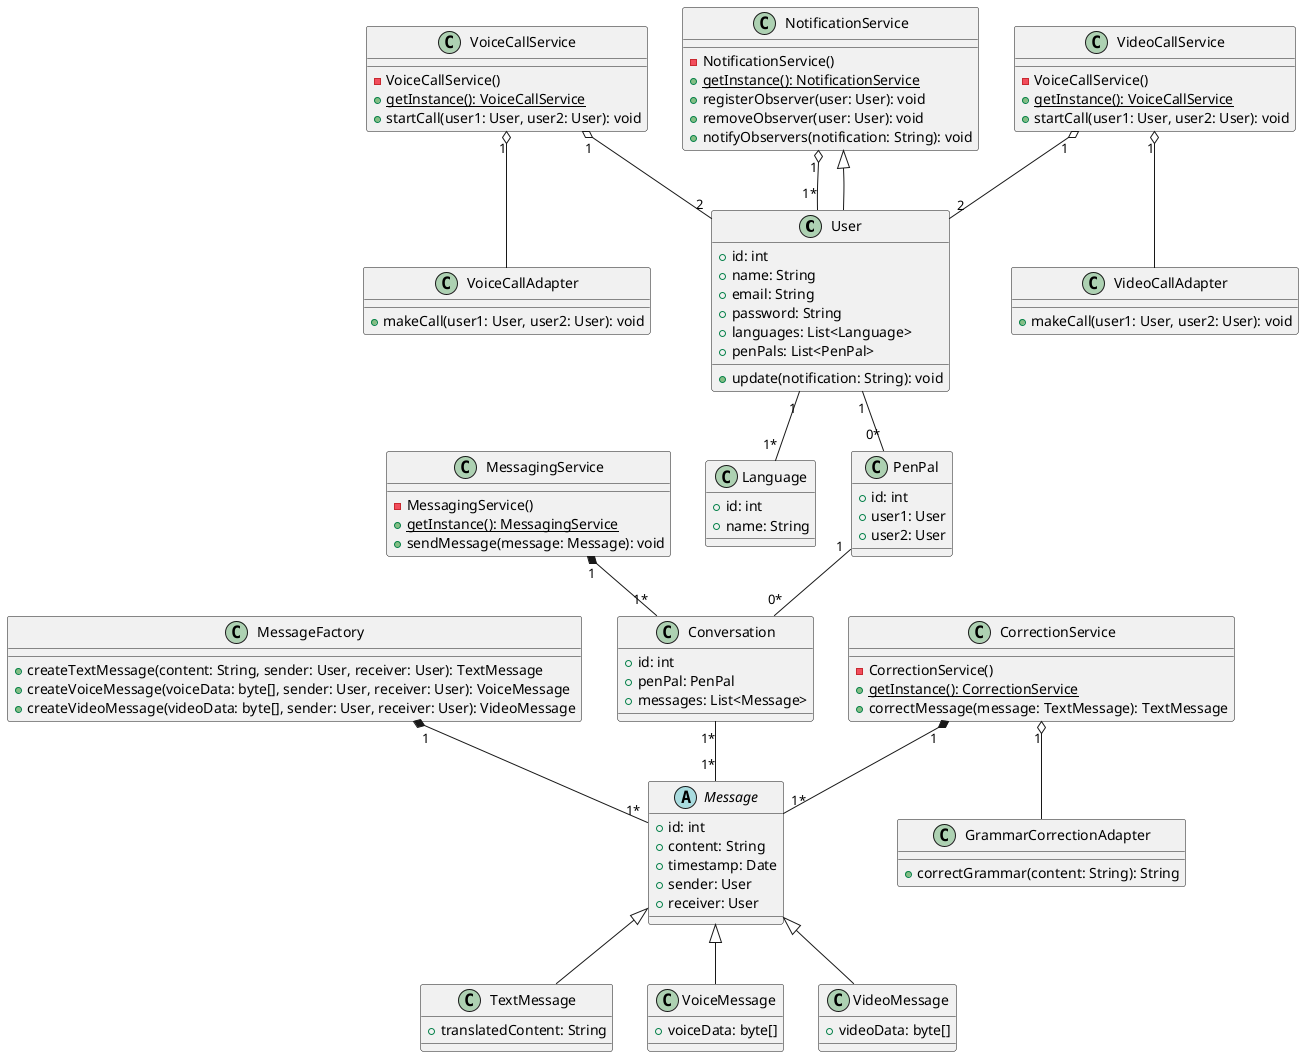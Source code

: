 @startuml
'https://plantuml.com/class-diagram

class User {
    +id: int
    +name: String
    +email: String
    +password: String
    +languages: List<Language>
    +penPals: List<PenPal>
    +update(notification: String): void
}

class PenPal {
    +id: int
    +user1: User
    +user2: User
}

class Language {
    +id: int
    +name: String
}

class Conversation {
    +id: int
    +penPal: PenPal
    +messages: List<Message>
}

abstract class Message {
    +id: int
    +content: String
    +timestamp: Date
    +sender: User
    +receiver: User
}

class TextMessage extends Message {
    +translatedContent: String
}

class VoiceMessage extends Message {
    +voiceData: byte[]
}

class VideoMessage extends Message {
    +videoData: byte[]
}

class MessageFactory {
    +createTextMessage(content: String, sender: User, receiver: User): TextMessage
    +createVoiceMessage(voiceData: byte[], sender: User, receiver: User): VoiceMessage
    +createVideoMessage(videoData: byte[], sender: User, receiver: User): VideoMessage
}

class MessagingService {
    -MessagingService()
    {static}+getInstance(): MessagingService
    +sendMessage(message: Message): void
}

class CorrectionService {
    -CorrectionService()
    {static}+getInstance(): CorrectionService
    +correctMessage(message: TextMessage): TextMessage
}

class NotificationService {
    -NotificationService()
    {static}+getInstance(): NotificationService
    +registerObserver(user: User): void
    +removeObserver(user: User): void
    +notifyObservers(notification: String): void
}

class VoiceCallService {
    -VoiceCallService()
    {static}+getInstance(): VoiceCallService
    +startCall(user1: User, user2: User): void
}

class VideoCallService {
    -VoiceCallService()
    {static}+getInstance(): VoiceCallService
    +startCall(user1: User, user2: User): void
}

class VoiceCallAdapter {
    +makeCall(user1: User, user2: User): void
}

class VideoCallAdapter {
    +makeCall(user1: User, user2: User): void
}

class GrammarCorrectionAdapter {
    +correctGrammar(content: String): String
}

User "1" -- "0*" PenPal
PenPal "1" -- "0*" Conversation
Conversation "1*" -- "1*" Message
User "1" -- "1*" Language

MessagingService "1" *-- "1*" Conversation
CorrectionService "1" *-- "1*" Message
NotificationService "1" o-- "1*" User
VoiceCallService "1" o-- "2" User
VideoCallService "1" o-- "2" User

MessageFactory "1" *-- "1*" Message
VoiceCallService "1" o-- VoiceCallAdapter
VideoCallService "1" o-- VideoCallAdapter
CorrectionService "1" o-- GrammarCorrectionAdapter
NotificationService <|-- User

@enduml